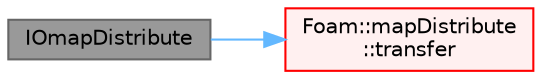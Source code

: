 digraph "IOmapDistribute"
{
 // LATEX_PDF_SIZE
  bgcolor="transparent";
  edge [fontname=Helvetica,fontsize=10,labelfontname=Helvetica,labelfontsize=10];
  node [fontname=Helvetica,fontsize=10,shape=box,height=0.2,width=0.4];
  rankdir="LR";
  Node1 [id="Node000001",label="IOmapDistribute",height=0.2,width=0.4,color="gray40", fillcolor="grey60", style="filled", fontcolor="black",tooltip=" "];
  Node1 -> Node2 [id="edge1_Node000001_Node000002",color="steelblue1",style="solid",tooltip=" "];
  Node2 [id="Node000002",label="Foam::mapDistribute\l::transfer",height=0.2,width=0.4,color="red", fillcolor="#FFF0F0", style="filled",URL="$classFoam_1_1mapDistribute.html#a73e4b42b739c6fcc2491b126590d8be0",tooltip=" "];
}
